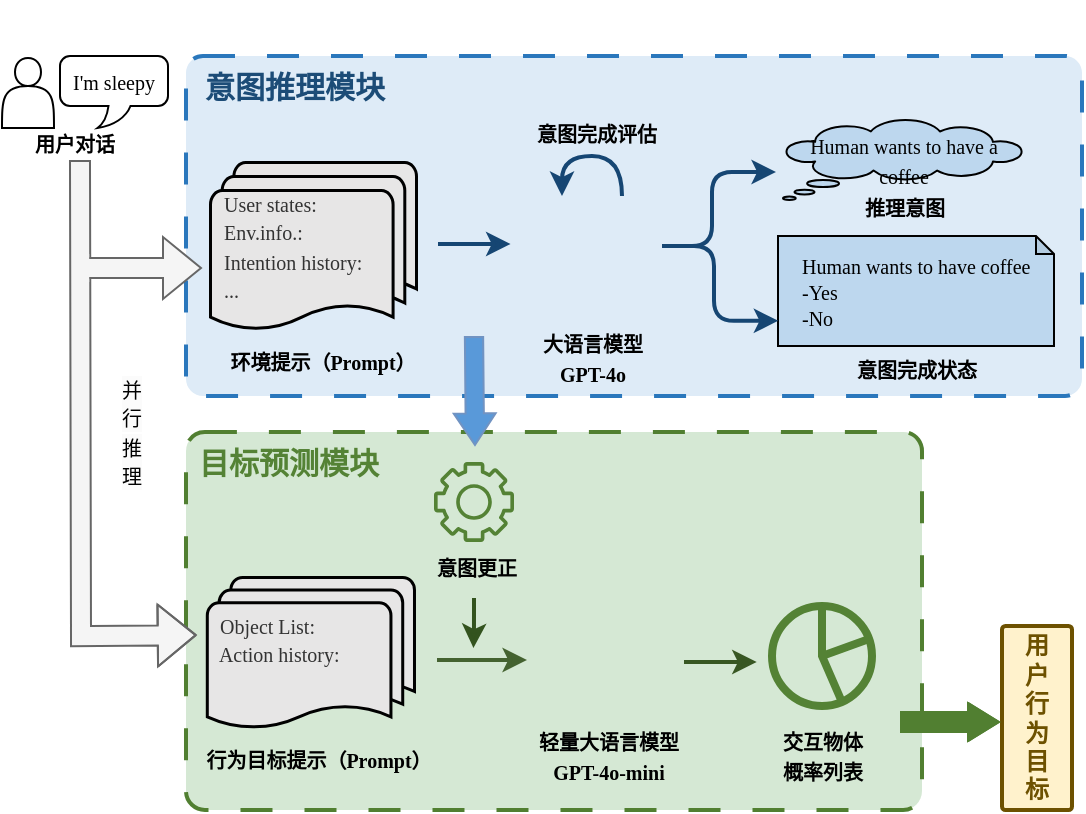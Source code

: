<mxfile version="26.2.12">
  <diagram name="第 1 页" id="GWn87meAoaP8PtY5U3S1">
    <mxGraphModel dx="1420" dy="965" grid="1" gridSize="10" guides="1" tooltips="1" connect="1" arrows="1" fold="1" page="1" pageScale="1" pageWidth="827" pageHeight="1169" math="0" shadow="0">
      <root>
        <mxCell id="0" />
        <mxCell id="1" parent="0" />
        <mxCell id="xP_yPdAVMFIrfx9YmtCY-2" value="" style="rounded=1;arcSize=5;whiteSpace=wrap;html=1;fillColor=#d5e8d4;strokeColor=light-dark(#517f31, #446e2c);strokeWidth=2;dashed=1;dashPattern=8 8;movable=1;resizable=1;rotatable=1;deletable=1;editable=1;locked=0;connectable=1;" vertex="1" parent="1">
          <mxGeometry x="242" y="408" width="368" height="189" as="geometry" />
        </mxCell>
        <mxCell id="xP_yPdAVMFIrfx9YmtCY-3" value="" style="rounded=1;arcSize=5;whiteSpace=wrap;html=1;fillColor=light-dark(#deebf7, #1d293b);strokeColor=light-dark(#2a77bc, #5c79a3);strokeWidth=2;dashed=1;dashPattern=8 8;movable=1;resizable=1;rotatable=1;deletable=1;editable=1;locked=0;connectable=1;" vertex="1" parent="1">
          <mxGeometry x="242" y="220" width="448" height="170" as="geometry" />
        </mxCell>
        <mxCell id="xP_yPdAVMFIrfx9YmtCY-4" style="edgeStyle=orthogonalEdgeStyle;rounded=1;orthogonalLoop=1;jettySize=auto;html=1;fillColor=#1ba1e2;strokeColor=light-dark(#164673, #51afe7);curved=0;textShadow=1;strokeWidth=2;movable=1;resizable=1;rotatable=1;deletable=1;editable=1;locked=0;connectable=1;" edge="1" parent="1">
          <mxGeometry relative="1" as="geometry">
            <mxPoint x="368" y="314" as="sourcePoint" />
            <mxPoint x="404.27" y="314" as="targetPoint" />
          </mxGeometry>
        </mxCell>
        <mxCell id="xP_yPdAVMFIrfx9YmtCY-5" value="" style="group;strokeWidth=24;movable=1;resizable=1;rotatable=1;deletable=1;editable=1;locked=0;connectable=1;" vertex="1" connectable="0" parent="1">
          <mxGeometry x="256" y="475.16" width="117.005" height="109.684" as="geometry" />
        </mxCell>
        <mxCell id="xP_yPdAVMFIrfx9YmtCY-6" value="&lt;span style=&quot;color: rgba(0, 0, 0, 0); font-family: monospace; font-size: 0px; text-align: start;&quot;&gt;%3CmxGraphModel%3E%3Croot%3E%3CmxCell%20id%3D%220%22%2F%3E%3CmxCell%20id%3D%221%22%20parent%3D%220%22%2F%3E%3CmxCell%20id%3D%222%22%20value%3D%22%26lt%3Bb%26gt%3BEnv.%20Prompt%26lt%3B%2Fb%26gt%3B%22%20style%3D%22text%3Bhtml%3D1%3Balign%3Dcenter%3BverticalAlign%3Dmiddle%3Bresizable%3D0%3Bpoints%3D%5B%5D%3Bautosize%3D1%3BstrokeColor%3Dnone%3BfillColor%3Dnone%3B%22%20vertex%3D%221%22%20parent%3D%221%22%3E%3CmxGeometry%20x%3D%22235%22%20y%3D%22265%22%20width%3D%2290%22%20height%3D%2230%22%20as%3D%22geometry%22%2F%3E%3C%2FmxCell%3E%3C%2Froot%3E%3C%2FmxGraphModel%3E&lt;/span&gt;" style="text;html=1;align=center;verticalAlign=middle;resizable=1;points=[];autosize=1;strokeColor=none;fillColor=none;fontStyle=4;movable=1;rotatable=1;deletable=1;editable=1;locked=0;connectable=1;" vertex="1" parent="xP_yPdAVMFIrfx9YmtCY-5">
          <mxGeometry x="32.435" y="70.991" width="20" height="30" as="geometry" />
        </mxCell>
        <mxCell id="xP_yPdAVMFIrfx9YmtCY-7" value="&lt;b&gt;&lt;font style=&quot;font-size: 10px;&quot; face=&quot;Times New Roman&quot;&gt;行为目标提示（Prompt）&lt;/font&gt;&lt;/b&gt;" style="text;html=1;align=center;verticalAlign=middle;resizable=1;points=[];autosize=1;strokeColor=none;fillColor=none;movable=1;rotatable=1;deletable=1;editable=1;locked=0;connectable=1;" vertex="1" parent="xP_yPdAVMFIrfx9YmtCY-5">
          <mxGeometry x="-13.995" y="83.684" width="131" height="26" as="geometry" />
        </mxCell>
        <mxCell id="xP_yPdAVMFIrfx9YmtCY-8" value="&lt;div style=&quot;color: rgb(51, 51, 51);&quot;&gt;&lt;span style=&quot;background-color: transparent; color: light-dark(rgb(51, 51, 51), rgb(193, 193, 193));&quot;&gt;&lt;font style=&quot;font-size: 10px;&quot; face=&quot;Times New Roman&quot;&gt;&amp;nbsp; Object List:&lt;/font&gt;&lt;/span&gt;&lt;/div&gt;&lt;div style=&quot;color: rgb(51, 51, 51);&quot;&gt;&lt;font style=&quot;font-size: 10px;&quot; face=&quot;Times New Roman&quot;&gt;&amp;nbsp; Action history:&lt;/font&gt;&lt;/div&gt;&lt;div style=&quot;color: rgb(51, 51, 51);&quot;&gt;&lt;font style=&quot;font-size: 10px;&quot; face=&quot;Times New Roman&quot;&gt;&amp;nbsp;&amp;nbsp;&lt;/font&gt;&lt;/div&gt;" style="strokeWidth=1.5;html=1;shape=mxgraph.flowchart.multi-document;whiteSpace=wrap;align=left;fillColor=light-dark(#e7e6e6, #ededed);movable=1;resizable=1;rotatable=1;deletable=1;editable=1;locked=0;connectable=1;" vertex="1" parent="xP_yPdAVMFIrfx9YmtCY-5">
          <mxGeometry x="-3.6" y="5.282" width="103.597" height="76.402" as="geometry" />
        </mxCell>
        <mxCell id="xP_yPdAVMFIrfx9YmtCY-9" value="" style="group;align=left;movable=1;resizable=1;rotatable=1;deletable=1;editable=1;locked=0;connectable=1;" vertex="1" connectable="0" parent="1">
          <mxGeometry x="259" y="253" width="111.27" height="138" as="geometry" />
        </mxCell>
        <mxCell id="xP_yPdAVMFIrfx9YmtCY-10" value="&lt;b&gt;&lt;font style=&quot;font-size: 10px;&quot; face=&quot;Times New Roman&quot;&gt;环境提示（Prompt）&lt;/font&gt;&lt;/b&gt;" style="text;html=1;align=center;verticalAlign=middle;resizable=1;points=[];autosize=1;strokeColor=none;fillColor=none;movable=1;rotatable=1;deletable=1;editable=1;locked=0;connectable=1;" vertex="1" parent="xP_yPdAVMFIrfx9YmtCY-9">
          <mxGeometry x="-4.817" y="106.593" width="111" height="26" as="geometry" />
        </mxCell>
        <mxCell id="xP_yPdAVMFIrfx9YmtCY-11" value="&lt;div style=&quot;color: rgb(51, 51, 51);&quot;&gt;&lt;span style=&quot;background-color: transparent; color: light-dark(rgb(51, 51, 51), rgb(193, 193, 193));&quot;&gt;&lt;font style=&quot;font-size: 10px;&quot; face=&quot;Times New Roman&quot;&gt;&amp;nbsp; User states:&lt;/font&gt;&lt;/span&gt;&lt;/div&gt;&lt;div style=&quot;color: rgb(51, 51, 51);&quot;&gt;&lt;span style=&quot;background-color: transparent; color: light-dark(rgb(51, 51, 51), rgb(193, 193, 193));&quot;&gt;&lt;font style=&quot;font-size: 10px;&quot; face=&quot;Times New Roman&quot;&gt;&amp;nbsp; Env.info.:&lt;/font&gt;&lt;/span&gt;&lt;/div&gt;&lt;div style=&quot;color: rgb(51, 51, 51);&quot;&gt;&lt;font style=&quot;font-size: 10px;&quot; face=&quot;Times New Roman&quot;&gt;&amp;nbsp; Intention history:&lt;/font&gt;&lt;/div&gt;&lt;div style=&quot;color: rgb(51, 51, 51);&quot;&gt;&lt;font style=&quot;font-size: 10px;&quot; face=&quot;Times New Roman&quot;&gt;&amp;nbsp; ...&lt;/font&gt;&lt;/div&gt;" style="strokeWidth=1.5;html=1;shape=mxgraph.flowchart.multi-document;whiteSpace=wrap;align=left;fillColor=light-dark(#e7e6e6, #ededed);movable=1;resizable=1;rotatable=1;deletable=1;editable=1;locked=0;connectable=1;" vertex="1" parent="xP_yPdAVMFIrfx9YmtCY-9">
          <mxGeometry x="-5" y="20" width="103" height="84.69" as="geometry" />
        </mxCell>
        <mxCell id="xP_yPdAVMFIrfx9YmtCY-17" value="&lt;font style=&quot;font-size: 15px;&quot; face=&quot;Times New Roman&quot;&gt;意图推理模块&lt;/font&gt;" style="text;html=1;align=center;verticalAlign=middle;resizable=1;points=[];autosize=1;strokeColor=none;fillColor=none;fontColor=light-dark(#1c4c77, #a1cdf9);fontStyle=1;movable=1;rotatable=1;deletable=1;editable=1;locked=0;connectable=1;" vertex="1" parent="1">
          <mxGeometry x="242" y="220" width="108" height="30" as="geometry" />
        </mxCell>
        <mxCell id="xP_yPdAVMFIrfx9YmtCY-18" value="&lt;font face=&quot;Times New Roman&quot;&gt;&lt;span style=&quot;font-size: 15px;&quot;&gt;目标预测模块&lt;/span&gt;&lt;/font&gt;" style="text;html=1;align=center;verticalAlign=middle;resizable=1;points=[];autosize=1;strokeColor=none;fillColor=none;fontColor=light-dark(#548235, #69c195);fontStyle=1;movable=1;rotatable=1;deletable=1;editable=1;locked=0;connectable=1;" vertex="1" parent="1">
          <mxGeometry x="239" y="408" width="108" height="30" as="geometry" />
        </mxCell>
        <mxCell id="xP_yPdAVMFIrfx9YmtCY-19" value="" style="shape=flexArrow;endArrow=classic;html=1;rounded=0;fillColor=light-dark(#5999d9, #2566a8);strokeColor=light-dark(#7193c2, #ededed);width=9.143;endSize=4.931;endWidth=10.776;movable=1;resizable=1;rotatable=1;deletable=1;editable=1;locked=0;connectable=1;" edge="1" parent="1">
          <mxGeometry width="50" height="50" relative="1" as="geometry">
            <mxPoint x="386" y="360" as="sourcePoint" />
            <mxPoint x="386.497" y="415.001" as="targetPoint" />
          </mxGeometry>
        </mxCell>
        <mxCell id="xP_yPdAVMFIrfx9YmtCY-20" value="&lt;span style=&quot;color: rgb(0, 0, 0); font-style: normal; font-variant-ligatures: normal; font-variant-caps: normal; font-weight: 400; letter-spacing: normal; orphans: 2; text-align: center; text-indent: 0px; text-transform: none; widows: 2; word-spacing: 0px; -webkit-text-stroke-width: 0px; white-space: nowrap; background-color: rgb(251, 251, 251); text-decoration-thickness: initial; text-decoration-style: initial; text-decoration-color: initial; float: none; display: inline !important;&quot;&gt;&lt;font style=&quot;font-size: 10px;&quot; face=&quot;Times New Roman&quot;&gt;并&lt;/font&gt;&lt;/span&gt;&lt;div&gt;&lt;span style=&quot;color: rgb(0, 0, 0); font-style: normal; font-variant-ligatures: normal; font-variant-caps: normal; font-weight: 400; letter-spacing: normal; orphans: 2; text-align: center; text-indent: 0px; text-transform: none; widows: 2; word-spacing: 0px; -webkit-text-stroke-width: 0px; white-space: nowrap; background-color: rgb(251, 251, 251); text-decoration-thickness: initial; text-decoration-style: initial; text-decoration-color: initial; float: none; display: inline !important;&quot;&gt;&lt;font style=&quot;font-size: 10px;&quot; face=&quot;Times New Roman&quot;&gt;行&lt;/font&gt;&lt;/span&gt;&lt;/div&gt;&lt;div&gt;&lt;span style=&quot;color: rgb(0, 0, 0); font-style: normal; font-variant-ligatures: normal; font-variant-caps: normal; font-weight: 400; letter-spacing: normal; orphans: 2; text-align: center; text-indent: 0px; text-transform: none; widows: 2; word-spacing: 0px; -webkit-text-stroke-width: 0px; white-space: nowrap; background-color: rgb(251, 251, 251); text-decoration-thickness: initial; text-decoration-style: initial; text-decoration-color: initial; float: none; display: inline !important;&quot;&gt;&lt;font style=&quot;font-size: 10px;&quot; face=&quot;Times New Roman&quot;&gt;推&lt;/font&gt;&lt;/span&gt;&lt;/div&gt;&lt;div&gt;&lt;span style=&quot;color: rgb(0, 0, 0); font-style: normal; font-variant-ligatures: normal; font-variant-caps: normal; font-weight: 400; letter-spacing: normal; orphans: 2; text-align: center; text-indent: 0px; text-transform: none; widows: 2; word-spacing: 0px; -webkit-text-stroke-width: 0px; white-space: nowrap; background-color: rgb(251, 251, 251); text-decoration-thickness: initial; text-decoration-style: initial; text-decoration-color: initial; float: none; display: inline !important;&quot;&gt;&lt;font style=&quot;font-size: 10px;&quot; face=&quot;Times New Roman&quot;&gt;理&lt;/font&gt;&lt;/span&gt;&lt;/div&gt;" style="text;whiteSpace=wrap;html=1;movable=1;resizable=1;rotatable=1;deletable=1;editable=1;locked=0;connectable=1;" vertex="1" parent="1">
          <mxGeometry x="208" y="373" width="120" height="40" as="geometry" />
        </mxCell>
        <mxCell id="xP_yPdAVMFIrfx9YmtCY-21" value="" style="shape=image;html=1;verticalAlign=top;verticalLabelPosition=bottom;labelBackgroundColor=#ffffff;imageAspect=0;aspect=fixed;image=https://cdn0.iconfinder.com/data/icons/phosphor-light-vol-1/256/brain-light-128.png;imageBackground=none;imageBorder=none;movable=1;resizable=1;rotatable=1;deletable=1;editable=1;locked=0;connectable=1;" vertex="1" parent="1">
          <mxGeometry x="411" y="285" width="67" height="67" as="geometry" />
        </mxCell>
        <mxCell id="xP_yPdAVMFIrfx9YmtCY-22" value="&lt;div style=&quot;text-align: center; line-height: 100%;&quot;&gt;&lt;span style=&quot;background-color: transparent; color: light-dark(rgb(0, 0, 0), rgb(255, 255, 255)); font-family: &amp;quot;Times New Roman&amp;quot;;&quot;&gt;&lt;font style=&quot;font-size: 10px;&quot;&gt;&amp;nbsp; &amp;nbsp; &lt;/font&gt;&lt;/span&gt;&lt;span style=&quot;background-color: transparent; color: light-dark(rgb(0, 0, 0), rgb(255, 255, 255)); font-family: &amp;quot;Times New Roman&amp;quot;; font-size: 10px;&quot;&gt;Human wants to have coffee&lt;/span&gt;&lt;/div&gt;&lt;div style=&quot;line-height: 100%;&quot;&gt;&lt;font style=&quot;font-size: 10px;&quot;&gt;&lt;span style=&quot;font-family: &amp;quot;Times New Roman&amp;quot;; background-color: transparent; color: light-dark(rgb(0, 0, 0), rgb(255, 255, 255));&quot;&gt;&amp;nbsp; &amp;nbsp; -Yes&lt;/span&gt;&lt;/font&gt;&lt;/div&gt;&lt;div style=&quot;line-height: 100%;&quot;&gt;&lt;font face=&quot;Times New Roman&quot;&gt;&lt;span style=&quot;font-size: 10px;&quot;&gt;&amp;nbsp; &amp;nbsp; -No&lt;/span&gt;&lt;/font&gt;&lt;/div&gt;" style="shape=note;whiteSpace=wrap;html=1;backgroundOutline=1;darkOpacity=0.05;align=left;size=9;fillColor=light-dark(#bdd7ee, #ededed);movable=1;resizable=1;rotatable=1;deletable=1;editable=1;locked=0;connectable=1;" vertex="1" parent="1">
          <mxGeometry x="538" y="310" width="138" height="55" as="geometry" />
        </mxCell>
        <mxCell id="xP_yPdAVMFIrfx9YmtCY-23" style="edgeStyle=orthogonalEdgeStyle;rounded=1;orthogonalLoop=1;jettySize=auto;html=1;fillColor=#1ba1e2;strokeColor=light-dark(#164673, #51afe7);curved=0;entryX=0.001;entryY=0.716;entryDx=0;entryDy=0;entryPerimeter=0;strokeWidth=2;movable=1;resizable=1;rotatable=1;deletable=1;editable=1;locked=0;connectable=1;" edge="1" parent="1">
          <mxGeometry relative="1" as="geometry">
            <mxPoint x="481" y="315" as="sourcePoint" />
            <mxPoint x="538.138" y="352.38" as="targetPoint" />
            <Array as="points">
              <mxPoint x="506" y="315" />
              <mxPoint x="506" y="352" />
            </Array>
          </mxGeometry>
        </mxCell>
        <mxCell id="xP_yPdAVMFIrfx9YmtCY-24" value="" style="group;movable=1;resizable=1;rotatable=1;deletable=1;editable=1;locked=0;connectable=1;" vertex="1" connectable="0" parent="1">
          <mxGeometry x="509.997" y="495" width="100" height="93.0" as="geometry" />
        </mxCell>
        <mxCell id="xP_yPdAVMFIrfx9YmtCY-25" value="" style="html=1;verticalLabelPosition=bottom;align=center;labelBackgroundColor=#ffffff;verticalAlign=top;strokeWidth=4;strokeColor=light-dark(#548235, #32a0ff);shadow=0;dashed=0;shape=mxgraph.ios7.icons.pie_chart;fillColor=light-dark(#d5e8d4, #ededed);fontStyle=0;movable=1;resizable=1;rotatable=1;deletable=1;editable=1;locked=0;connectable=1;" vertex="1" parent="xP_yPdAVMFIrfx9YmtCY-24">
          <mxGeometry x="25.003" width="50" height="50" as="geometry" />
        </mxCell>
        <mxCell id="xP_yPdAVMFIrfx9YmtCY-26" value="&lt;b&gt;&lt;font style=&quot;font-size: 10px;&quot; face=&quot;Times New Roman&quot;&gt;交互物体&lt;/font&gt;&lt;/b&gt;&lt;div&gt;&lt;b&gt;&lt;font style=&quot;font-size: 10px;&quot; face=&quot;Times New Roman&quot;&gt;概率列表&lt;/font&gt;&lt;/b&gt;&lt;/div&gt;" style="text;html=1;align=center;verticalAlign=middle;resizable=1;points=[];autosize=1;strokeColor=none;fillColor=none;fontStyle=0;movable=1;rotatable=1;deletable=1;editable=1;locked=0;connectable=1;" vertex="1" parent="xP_yPdAVMFIrfx9YmtCY-24">
          <mxGeometry x="21" y="54.5" width="58" height="41" as="geometry" />
        </mxCell>
        <mxCell id="xP_yPdAVMFIrfx9YmtCY-28" value="&lt;font style=&quot;color: light-dark(rgb(109, 81, 0), rgb(237, 237, 237));&quot;&gt;&lt;b style=&quot;&quot;&gt;用&lt;/b&gt;&lt;/font&gt;&lt;div&gt;&lt;font style=&quot;color: light-dark(rgb(109, 81, 0), rgb(237, 237, 237));&quot;&gt;&lt;b&gt;户&lt;/b&gt;&lt;/font&gt;&lt;/div&gt;&lt;div&gt;&lt;font style=&quot;color: light-dark(rgb(109, 81, 0), rgb(237, 237, 237));&quot;&gt;&lt;b&gt;行&lt;/b&gt;&lt;/font&gt;&lt;/div&gt;&lt;div&gt;&lt;font style=&quot;color: light-dark(rgb(109, 81, 0), rgb(237, 237, 237));&quot;&gt;&lt;b&gt;为&lt;/b&gt;&lt;/font&gt;&lt;/div&gt;&lt;div&gt;&lt;font style=&quot;color: light-dark(rgb(109, 81, 0), rgb(237, 237, 237));&quot;&gt;&lt;b&gt;目&lt;/b&gt;&lt;/font&gt;&lt;/div&gt;&lt;div&gt;&lt;font style=&quot;color: light-dark(rgb(109, 81, 0), rgb(237, 237, 237));&quot;&gt;&lt;b style=&quot;&quot;&gt;标&lt;/b&gt;&lt;/font&gt;&lt;/div&gt;" style="rounded=1;arcSize=5;whiteSpace=wrap;html=1;fillColor=#fff2cc;strokeColor=light-dark(#6D5100,#000000);strokeWidth=2;align=center;verticalAlign=middle;fontFamily=Helvetica;fontSize=12;fontColor=default;movable=1;resizable=1;rotatable=1;deletable=1;editable=1;locked=0;connectable=1;" vertex="1" parent="1">
          <mxGeometry x="650" y="505" width="35" height="92" as="geometry" />
        </mxCell>
        <mxCell id="xP_yPdAVMFIrfx9YmtCY-30" value="" style="shape=flexArrow;endArrow=classic;html=1;rounded=0;fillColor=light-dark(#517f31, #2566a8);strokeColor=light-dark(#517f31, #ededed);endWidth=8.046;endSize=4.834;movable=1;resizable=1;rotatable=1;deletable=1;editable=1;locked=0;connectable=1;" edge="1" parent="1">
          <mxGeometry width="50" height="50" relative="1" as="geometry">
            <mxPoint x="599" y="553" as="sourcePoint" />
            <mxPoint x="649" y="553" as="targetPoint" />
            <Array as="points">
              <mxPoint x="609" y="553" />
            </Array>
          </mxGeometry>
        </mxCell>
        <mxCell id="xP_yPdAVMFIrfx9YmtCY-33" value="" style="group;movable=1;resizable=1;rotatable=1;deletable=1;editable=1;locked=0;connectable=1;" vertex="1" connectable="0" parent="1">
          <mxGeometry x="410.1" y="469.32" width="108.9" height="121.37" as="geometry" />
        </mxCell>
        <mxCell id="xP_yPdAVMFIrfx9YmtCY-34" value="" style="group;movable=1;resizable=1;rotatable=1;deletable=1;editable=1;locked=0;connectable=1;" vertex="1" connectable="0" parent="xP_yPdAVMFIrfx9YmtCY-33">
          <mxGeometry width="108.9" height="121.37" as="geometry" />
        </mxCell>
        <mxCell id="xP_yPdAVMFIrfx9YmtCY-35" value="" style="group;fontStyle=0;strokeWidth=2;movable=1;resizable=1;rotatable=1;deletable=1;editable=1;locked=0;connectable=1;" vertex="1" connectable="0" parent="xP_yPdAVMFIrfx9YmtCY-34">
          <mxGeometry width="108.9" height="121.37" as="geometry" />
        </mxCell>
        <mxCell id="xP_yPdAVMFIrfx9YmtCY-36" value="&lt;b&gt;&lt;font style=&quot;font-size: 10px;&quot; face=&quot;Times New Roman&quot;&gt;轻量大语言模型&lt;/font&gt;&lt;/b&gt;&lt;div&gt;&lt;b&gt;&lt;font style=&quot;font-size: 10px;&quot; face=&quot;Times New Roman&quot;&gt;GPT-4o-mini&lt;/font&gt;&lt;/b&gt;&lt;/div&gt;" style="text;html=1;align=center;verticalAlign=middle;resizable=1;points=[];autosize=1;strokeColor=none;fillColor=none;movable=1;rotatable=1;deletable=1;editable=1;locked=0;connectable=1;" vertex="1" parent="xP_yPdAVMFIrfx9YmtCY-35">
          <mxGeometry x="-0.63" y="80.37" width="88" height="41" as="geometry" />
        </mxCell>
        <mxCell id="xP_yPdAVMFIrfx9YmtCY-37" style="edgeStyle=orthogonalEdgeStyle;rounded=1;orthogonalLoop=1;jettySize=auto;html=1;fillColor=#1ba1e2;strokeColor=light-dark(#385723, #28ab6a);curved=0;strokeWidth=2;movable=1;resizable=1;rotatable=1;deletable=1;editable=1;locked=0;connectable=1;" edge="1" parent="xP_yPdAVMFIrfx9YmtCY-35">
          <mxGeometry relative="1" as="geometry">
            <mxPoint x="80.9" y="53.71" as="sourcePoint" />
            <mxPoint x="116.9" y="53.71" as="targetPoint" />
            <Array as="points">
              <mxPoint x="117.27" y="53.92" />
              <mxPoint x="117.27" y="53.92" />
            </Array>
          </mxGeometry>
        </mxCell>
        <mxCell id="xP_yPdAVMFIrfx9YmtCY-38" value="" style="shape=image;html=1;verticalAlign=top;verticalLabelPosition=bottom;labelBackgroundColor=#ffffff;imageAspect=0;aspect=fixed;image=https://cdn0.iconfinder.com/data/icons/phosphor-light-vol-1/256/brain-light-128.png;imageBackground=none;imageBorder=none;movable=1;resizable=1;rotatable=1;deletable=1;editable=1;locked=0;connectable=1;" vertex="1" parent="xP_yPdAVMFIrfx9YmtCY-33">
          <mxGeometry x="10" y="17.37" width="67.06" height="67.06" as="geometry" />
        </mxCell>
        <mxCell id="xP_yPdAVMFIrfx9YmtCY-39" style="edgeStyle=orthogonalEdgeStyle;rounded=1;orthogonalLoop=1;jettySize=auto;html=1;fillColor=#1ba1e2;strokeColor=light-dark(#446230, #28ab6a);curved=0;strokeWidth=2;movable=1;resizable=1;rotatable=1;deletable=1;editable=1;locked=0;connectable=1;" edge="1" parent="1">
          <mxGeometry relative="1" as="geometry">
            <mxPoint x="367.5" y="522" as="sourcePoint" />
            <mxPoint x="412.5" y="522" as="targetPoint" />
          </mxGeometry>
        </mxCell>
        <mxCell id="xP_yPdAVMFIrfx9YmtCY-44" value="" style="group;movable=1;resizable=1;rotatable=1;deletable=1;editable=1;locked=0;connectable=1;" vertex="1" connectable="0" parent="1">
          <mxGeometry x="535.5" y="192" width="135" height="130" as="geometry" />
        </mxCell>
        <mxCell id="xP_yPdAVMFIrfx9YmtCY-45" value="" style="group;movable=1;resizable=1;rotatable=1;deletable=1;editable=1;locked=0;connectable=1;" vertex="1" connectable="0" parent="xP_yPdAVMFIrfx9YmtCY-44">
          <mxGeometry y="60" width="130" height="60" as="geometry" />
        </mxCell>
        <mxCell id="xP_yPdAVMFIrfx9YmtCY-46" value="&lt;font style=&quot;font-size: 10px;&quot; face=&quot;Times New Roman&quot;&gt;Human wants to have a coffee&lt;/font&gt;" style="whiteSpace=wrap;html=1;shape=mxgraph.basic.cloud_callout;strokeColor=light-dark(#000000,#319EFF);fillColor=light-dark(#bdd7ee, #1e4a76);movable=1;resizable=1;rotatable=1;deletable=1;editable=1;locked=0;connectable=1;" vertex="1" parent="xP_yPdAVMFIrfx9YmtCY-45">
          <mxGeometry x="5" width="120" height="40.0" as="geometry" />
        </mxCell>
        <mxCell id="xP_yPdAVMFIrfx9YmtCY-47" value="&lt;font style=&quot;font-size: 10px;&quot; face=&quot;Times New Roman&quot;&gt;&lt;b style=&quot;&quot;&gt;推理意图&lt;/b&gt;&lt;/font&gt;" style="text;html=1;align=center;verticalAlign=middle;resizable=1;points=[];autosize=1;strokeColor=none;fillColor=none;movable=1;rotatable=1;deletable=1;editable=1;locked=0;connectable=1;" vertex="1" parent="xP_yPdAVMFIrfx9YmtCY-45">
          <mxGeometry x="36" y="31" width="58" height="26" as="geometry" />
        </mxCell>
        <mxCell id="xP_yPdAVMFIrfx9YmtCY-48" value="" style="group;movable=1;resizable=1;rotatable=1;deletable=1;editable=1;locked=0;connectable=1;" vertex="1" connectable="0" parent="1">
          <mxGeometry x="315" y="423" width="150" height="78" as="geometry" />
        </mxCell>
        <mxCell id="xP_yPdAVMFIrfx9YmtCY-49" value="" style="sketch=0;outlineConnect=0;fontColor=light-dark(#548235, #69c195);gradientColor=none;fillColor=light-dark(#548235, #6fc76f);strokeColor=none;dashed=0;verticalLabelPosition=bottom;verticalAlign=top;align=center;html=1;fontSize=12;fontStyle=0;aspect=fixed;pointerEvents=1;shape=mxgraph.aws4.gear;strokeWidth=2;movable=1;resizable=1;rotatable=1;deletable=1;editable=1;locked=0;connectable=1;" vertex="1" parent="xP_yPdAVMFIrfx9YmtCY-48">
          <mxGeometry x="51" width="40" height="40" as="geometry" />
        </mxCell>
        <mxCell id="xP_yPdAVMFIrfx9YmtCY-50" style="edgeStyle=orthogonalEdgeStyle;rounded=1;orthogonalLoop=1;jettySize=auto;html=1;fillColor=#1ba1e2;strokeColor=light-dark(#33531e, #28ab6a);curved=0;horizontal=1;strokeWidth=2;movable=1;resizable=1;rotatable=1;deletable=1;editable=1;locked=0;connectable=1;" edge="1" parent="xP_yPdAVMFIrfx9YmtCY-48">
          <mxGeometry relative="1" as="geometry">
            <mxPoint x="71" y="68" as="sourcePoint" />
            <mxPoint x="70.71" y="93" as="targetPoint" />
            <Array as="points">
              <mxPoint x="70.71" y="83" />
              <mxPoint x="70.71" y="83" />
            </Array>
          </mxGeometry>
        </mxCell>
        <mxCell id="xP_yPdAVMFIrfx9YmtCY-51" value="&lt;font face=&quot;Times New Roman&quot;&gt;&lt;b&gt;意图更正&lt;/b&gt;&lt;/font&gt;" style="text;html=1;align=center;verticalAlign=middle;resizable=1;points=[];autosize=1;strokeColor=none;fillColor=none;fontSize=10;movable=1;rotatable=1;deletable=1;editable=1;locked=0;connectable=1;" vertex="1" parent="1">
          <mxGeometry x="358" y="464" width="58" height="24" as="geometry" />
        </mxCell>
        <mxCell id="xP_yPdAVMFIrfx9YmtCY-52" value="" style="shape=actor;whiteSpace=wrap;html=1;strokeWidth=1;movable=1;resizable=1;rotatable=1;deletable=1;editable=1;locked=0;connectable=1;" vertex="1" parent="1">
          <mxGeometry x="150" y="221" width="26" height="35" as="geometry" />
        </mxCell>
        <mxCell id="xP_yPdAVMFIrfx9YmtCY-53" value="&lt;font style=&quot;font-size: 10px;&quot; face=&quot;Times New Roman&quot;&gt;I&#39;m sleepy&lt;/font&gt;" style="whiteSpace=wrap;html=1;shape=mxgraph.basic.roundRectCallout;dx=29.74;dy=11;size=5;boundedLbl=1;strokeWidth=1;movable=1;resizable=1;rotatable=1;deletable=1;editable=1;locked=0;connectable=1;" vertex="1" parent="1">
          <mxGeometry x="179" y="220" width="54" height="36" as="geometry" />
        </mxCell>
        <mxCell id="xP_yPdAVMFIrfx9YmtCY-54" value="&lt;font style=&quot;font-size: 10px;&quot;&gt;&lt;b&gt;用户对话&lt;/b&gt;&lt;/font&gt;" style="text;html=1;align=center;verticalAlign=middle;resizable=1;points=[];autosize=1;strokeColor=none;fillColor=none;movable=1;rotatable=1;deletable=1;editable=1;locked=0;connectable=1;" vertex="1" parent="1">
          <mxGeometry x="157" y="251" width="58" height="26" as="geometry" />
        </mxCell>
        <mxCell id="xP_yPdAVMFIrfx9YmtCY-55" value="&lt;b&gt;&lt;font style=&quot;font-size: 10px;&quot; face=&quot;Times New Roman&quot;&gt;意图完成评估&lt;/font&gt;&lt;/b&gt;" style="text;html=1;align=center;verticalAlign=middle;resizable=1;points=[];autosize=1;strokeColor=none;fillColor=none;movable=1;rotatable=1;deletable=1;editable=1;locked=0;connectable=1;" vertex="1" parent="1">
          <mxGeometry x="408.1" y="246.03" width="78" height="26" as="geometry" />
        </mxCell>
        <mxCell id="xP_yPdAVMFIrfx9YmtCY-56" value="&lt;b&gt;&lt;font style=&quot;font-size: 10px;&quot; face=&quot;Times New Roman&quot;&gt;意图完成状态&lt;/font&gt;&lt;/b&gt;" style="text;html=1;align=center;verticalAlign=middle;resizable=1;points=[];autosize=1;strokeColor=none;fillColor=none;movable=1;rotatable=1;deletable=1;editable=1;locked=0;connectable=1;" vertex="1" parent="1">
          <mxGeometry x="568" y="364" width="78" height="26" as="geometry" />
        </mxCell>
        <mxCell id="xP_yPdAVMFIrfx9YmtCY-60" value="" style="shape=flexArrow;endArrow=none;html=1;rounded=0;exitX=0.497;exitY=0.93;exitDx=0;exitDy=0;exitPerimeter=0;entryX=0.006;entryY=0.554;entryDx=0;entryDy=0;entryPerimeter=0;fillColor=#f5f5f5;strokeColor=#666666;edgeStyle=orthogonalEdgeStyle;startArrow=block;startFill=0;movable=1;resizable=1;rotatable=1;deletable=1;editable=1;locked=0;connectable=1;" edge="1" parent="1">
          <mxGeometry width="50" height="50" relative="1" as="geometry">
            <mxPoint x="247.378" y="509.556" as="sourcePoint" />
            <mxPoint x="188.996" y="272.03" as="targetPoint" />
          </mxGeometry>
        </mxCell>
        <mxCell id="xP_yPdAVMFIrfx9YmtCY-61" value="" style="shape=flexArrow;endArrow=classic;html=1;rounded=0;fillColor=#f5f5f5;strokeColor=#666666;movable=1;resizable=1;rotatable=1;deletable=1;editable=1;locked=0;connectable=1;" edge="1" parent="1">
          <mxGeometry width="50" height="50" relative="1" as="geometry">
            <mxPoint x="190" y="326" as="sourcePoint" />
            <mxPoint x="250" y="326" as="targetPoint" />
          </mxGeometry>
        </mxCell>
        <mxCell id="xP_yPdAVMFIrfx9YmtCY-62" value="" style="rounded=0;whiteSpace=wrap;html=1;fillColor=#f5f5f5;fontColor=#333333;strokeColor=none;movable=1;resizable=1;rotatable=1;deletable=1;editable=1;locked=0;connectable=1;" vertex="1" parent="1">
          <mxGeometry x="189" y="319" width="4.6" height="14" as="geometry" />
        </mxCell>
        <mxCell id="xP_yPdAVMFIrfx9YmtCY-14" value="&lt;font style=&quot;font-size: 10px;&quot;&gt;&lt;font style=&quot;&quot; face=&quot;Times New Roman&quot;&gt;&lt;b style=&quot;&quot;&gt;大语言模型&lt;/b&gt;&lt;/font&gt;&lt;br&gt;&lt;/font&gt;&lt;div&gt;&lt;b&gt;&lt;font style=&quot;font-size: 10px;&quot; face=&quot;Times New Roman&quot;&gt;GPT-4o&lt;/font&gt;&lt;/b&gt;&lt;/div&gt;" style="text;html=1;align=center;verticalAlign=middle;resizable=1;points=[];autosize=1;strokeColor=none;fillColor=none;movable=1;rotatable=1;deletable=1;editable=1;locked=0;connectable=1;" vertex="1" parent="1">
          <mxGeometry x="411" y="350" width="68" height="41" as="geometry" />
        </mxCell>
        <mxCell id="xP_yPdAVMFIrfx9YmtCY-15" style="edgeStyle=orthogonalEdgeStyle;rounded=1;orthogonalLoop=1;jettySize=auto;html=1;fillColor=#1ba1e2;strokeColor=light-dark(#164673, #51afe7);curved=0;entryX=0.001;entryY=0.716;entryDx=0;entryDy=0;entryPerimeter=0;strokeWidth=2;movable=1;resizable=1;rotatable=1;deletable=1;editable=1;locked=0;connectable=1;" edge="1" parent="1">
          <mxGeometry relative="1" as="geometry">
            <mxPoint x="480" y="315" as="sourcePoint" />
            <mxPoint x="537" y="278" as="targetPoint" />
            <Array as="points">
              <mxPoint x="505" y="315" />
              <mxPoint x="505" y="278" />
            </Array>
          </mxGeometry>
        </mxCell>
        <mxCell id="xP_yPdAVMFIrfx9YmtCY-16" value="" style="curved=1;endArrow=classic;html=1;rounded=0;strokeWidth=2;strokeColor=light-dark(#164673, #ededed);movable=1;resizable=1;rotatable=1;deletable=1;editable=1;locked=0;connectable=1;" edge="1" parent="1">
          <mxGeometry width="50" height="50" relative="1" as="geometry">
            <mxPoint x="460" y="290" as="sourcePoint" />
            <mxPoint x="430" y="290" as="targetPoint" />
            <Array as="points">
              <mxPoint x="460" y="270" />
              <mxPoint x="430" y="270" />
            </Array>
          </mxGeometry>
        </mxCell>
      </root>
    </mxGraphModel>
  </diagram>
</mxfile>
